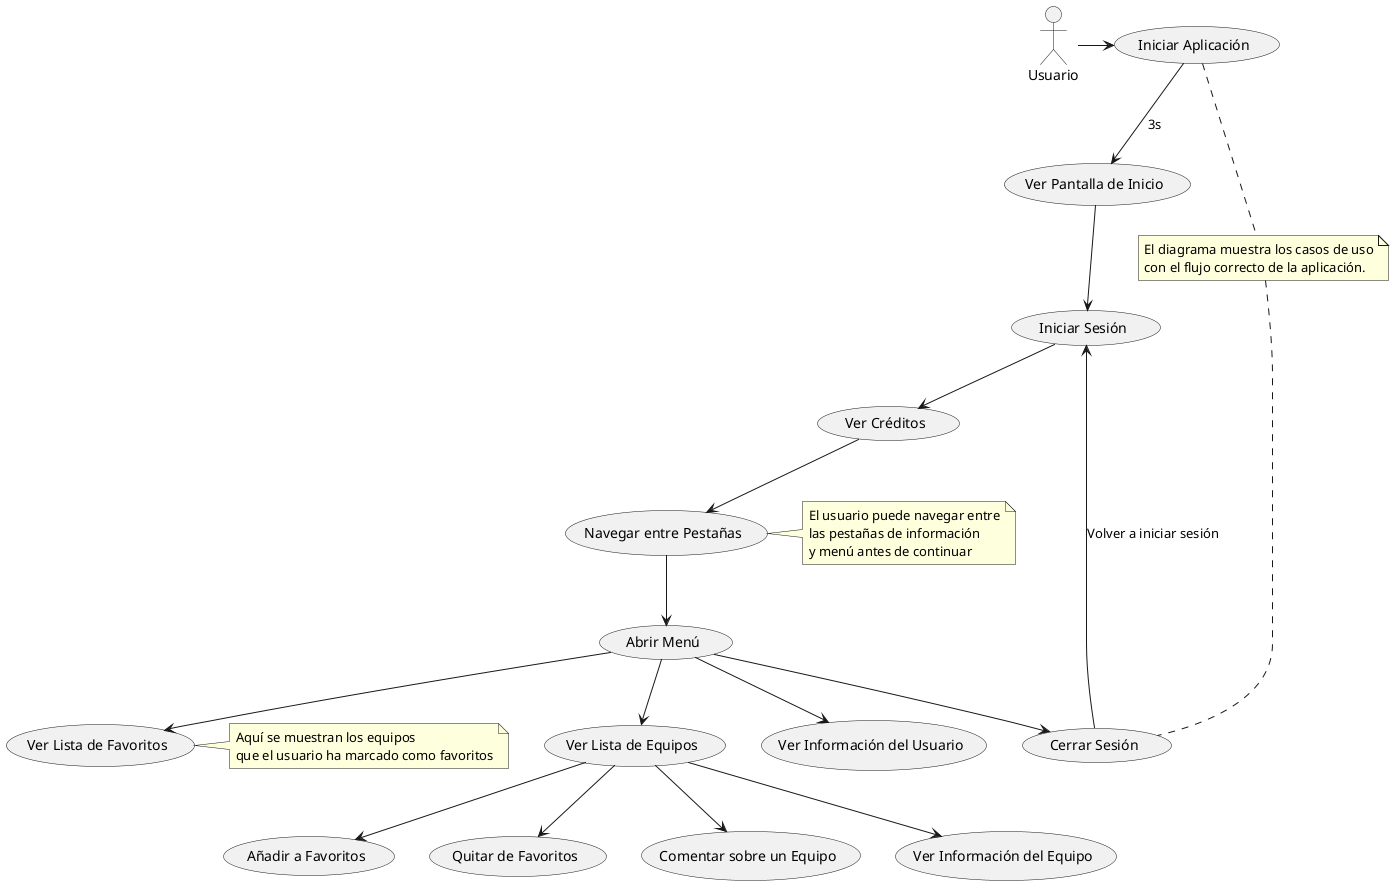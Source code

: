 @startuml
'https://plantuml.com/use-case-diagram

:Usuario: as Usuario

(Iniciar Aplicación) as (Inicio)
(Ver Pantalla de Inicio) as (Splash)
(Iniciar Sesión) as (Login)
(Ver Créditos) as (Creditos)
(Navegar entre Pestañas) as (Pestañas)
(Abrir Menú) as (Menu)
(Ver Lista de Equipos) as (Equipos)
(Añadir a Favoritos) as (AñadirFav)
(Quitar de Favoritos) as (QuitarFav)
(Ver Lista de Favoritos) as (ListaFav)
(Comentar sobre un Equipo) as (Comentar)
(Ver Información del Equipo) as (InfoEquipo)
(Ver Información del Usuario) as (InfoUsuario)
(Cerrar Sesión) as (CerrarSesion)

Usuario -> (Inicio)
(Inicio) --> (Splash) : 3s
(Splash) --> (Login)
(Login) --> (Creditos)
(Creditos) --> (Pestañas)
(Pestañas) --> (Menu)
(Menu) --> (Equipos)
(Menu) --> (ListaFav)
(Menu) --> (InfoUsuario)
(Menu) --> (CerrarSesion)
(Equipos) --> (AñadirFav)
(Equipos) --> (QuitarFav)
(Equipos) --> (Comentar)
(Equipos) --> (InfoEquipo)
(CerrarSesion) --> (Login) : Volver a iniciar sesión

note right of (Pestañas)
El usuario puede navegar entre
las pestañas de información
y menú antes de continuar
end note

note right of (ListaFav)
Aquí se muestran los equipos
que el usuario ha marcado como favoritos
end note

note "El diagrama muestra los casos de uso\ncon el flujo correcto de la aplicación." as N1
(Inicio) .. N1
N1 .. (CerrarSesion)
@enduml
